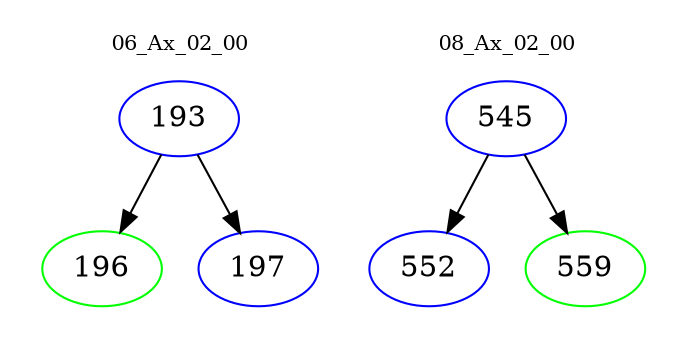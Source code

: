 digraph{
subgraph cluster_0 {
color = white
label = "06_Ax_02_00";
fontsize=10;
T0_193 [label="193", color="blue"]
T0_193 -> T0_196 [color="black"]
T0_196 [label="196", color="green"]
T0_193 -> T0_197 [color="black"]
T0_197 [label="197", color="blue"]
}
subgraph cluster_1 {
color = white
label = "08_Ax_02_00";
fontsize=10;
T1_545 [label="545", color="blue"]
T1_545 -> T1_552 [color="black"]
T1_552 [label="552", color="blue"]
T1_545 -> T1_559 [color="black"]
T1_559 [label="559", color="green"]
}
}
